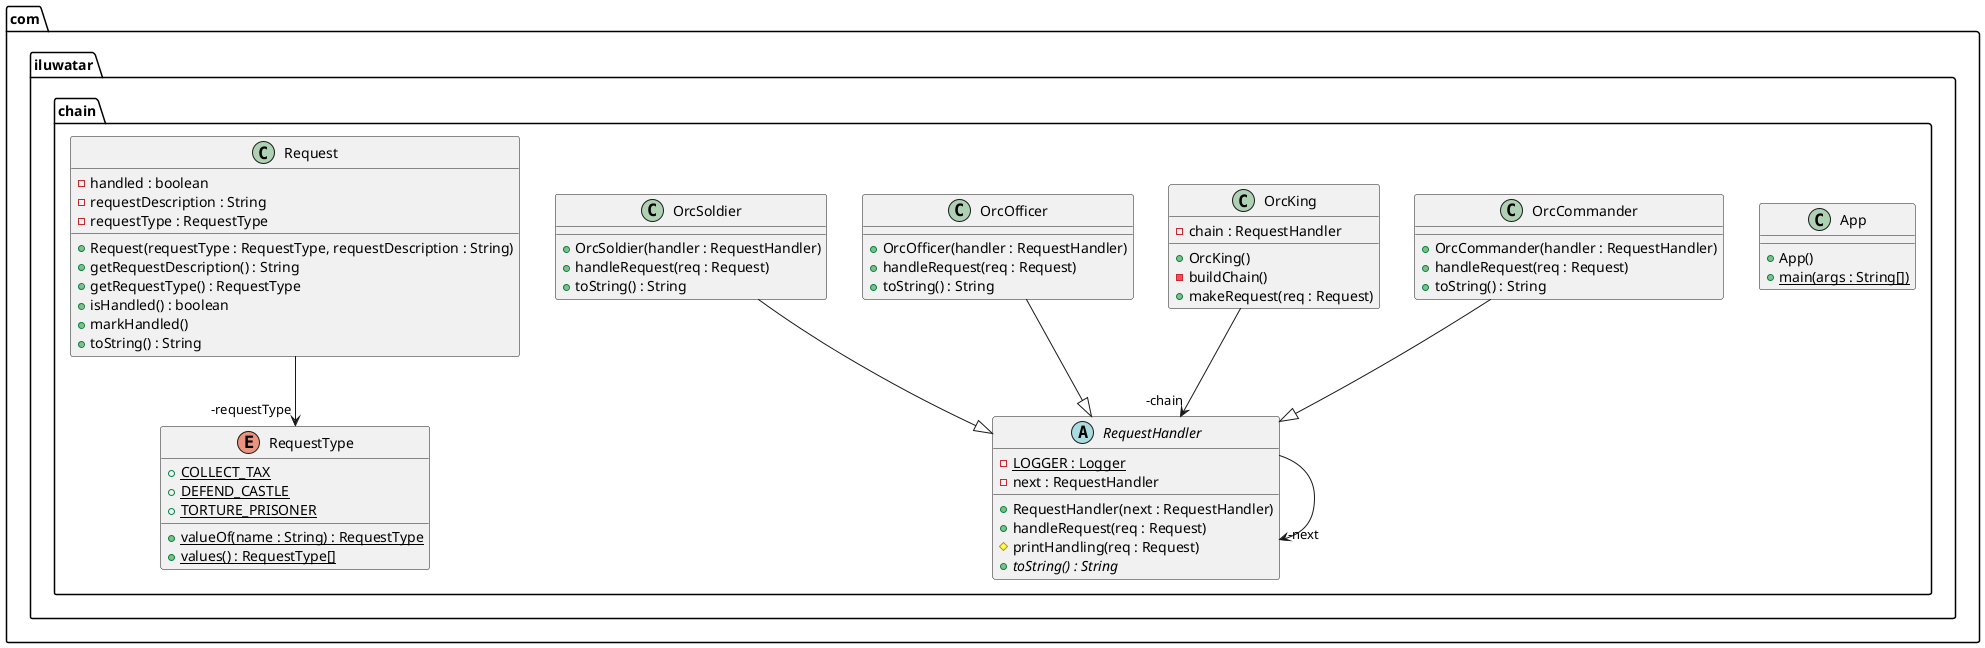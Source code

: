 @startuml
package com.iluwatar.chain {
  class App {
    + App()
    + main(args : String[]) {static}
  }
  class OrcCommander {
    + OrcCommander(handler : RequestHandler)
    + handleRequest(req : Request)
    + toString() : String
  }
  class OrcKing {
    - chain : RequestHandler
    + OrcKing()
    - buildChain()
    + makeRequest(req : Request)
  }
  class OrcOfficer {
    + OrcOfficer(handler : RequestHandler)
    + handleRequest(req : Request)
    + toString() : String
  }
  class OrcSoldier {
    + OrcSoldier(handler : RequestHandler)
    + handleRequest(req : Request)
    + toString() : String
  }
  class Request {
    - handled : boolean
    - requestDescription : String
    - requestType : RequestType
    + Request(requestType : RequestType, requestDescription : String)
    + getRequestDescription() : String
    + getRequestType() : RequestType
    + isHandled() : boolean
    + markHandled()
    + toString() : String
  }
  abstract class RequestHandler {
    - LOGGER : Logger {static}
    - next : RequestHandler
    + RequestHandler(next : RequestHandler)
    + handleRequest(req : Request)
    # printHandling(req : Request)
    + toString() : String {abstract}
  }
  enum RequestType {
    + COLLECT_TAX {static}
    + DEFEND_CASTLE {static}
    + TORTURE_PRISONER {static}
    + valueOf(name : String) : RequestType {static}
    + values() : RequestType[] {static}
  }
}
OrcKing -->  "-chain" RequestHandler
RequestHandler -->  "-next" RequestHandler
Request -->  "-requestType" RequestType
OrcCommander --|> RequestHandler 
OrcOfficer --|> RequestHandler 
OrcSoldier --|> RequestHandler 
@enduml